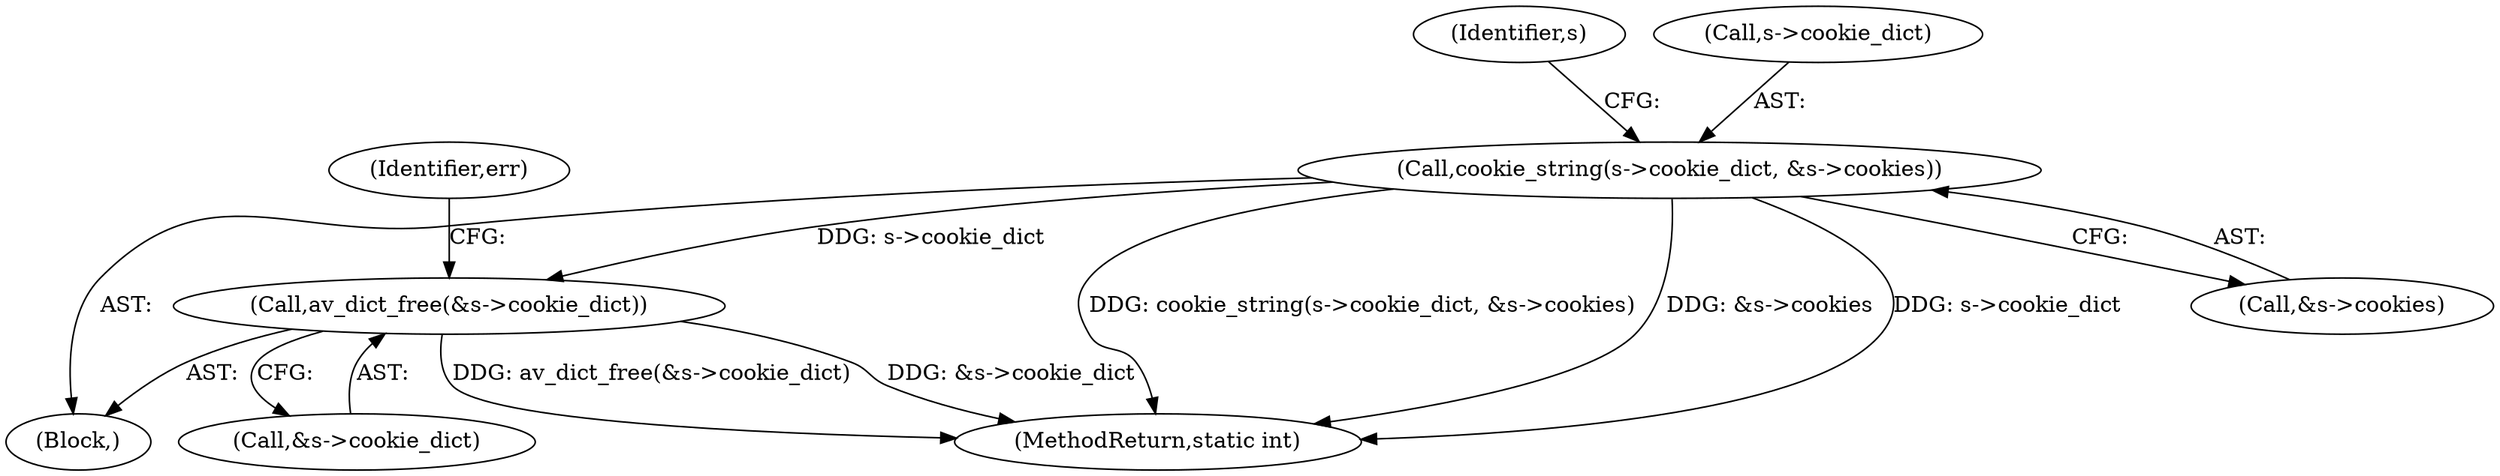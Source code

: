 digraph "0_FFmpeg_2a05c8f813de6f2278827734bf8102291e7484aa_3@pointer" {
"1000187" [label="(Call,cookie_string(s->cookie_dict, &s->cookies))"];
"1000195" [label="(Call,av_dict_free(&s->cookie_dict))"];
"1000187" [label="(Call,cookie_string(s->cookie_dict, &s->cookies))"];
"1000104" [label="(Block,)"];
"1000195" [label="(Call,av_dict_free(&s->cookie_dict))"];
"1000191" [label="(Call,&s->cookies)"];
"1000201" [label="(Identifier,err)"];
"1000196" [label="(Call,&s->cookie_dict)"];
"1000198" [label="(Identifier,s)"];
"1000188" [label="(Call,s->cookie_dict)"];
"1000202" [label="(MethodReturn,static int)"];
"1000187" -> "1000104"  [label="AST: "];
"1000187" -> "1000191"  [label="CFG: "];
"1000188" -> "1000187"  [label="AST: "];
"1000191" -> "1000187"  [label="AST: "];
"1000198" -> "1000187"  [label="CFG: "];
"1000187" -> "1000202"  [label="DDG: cookie_string(s->cookie_dict, &s->cookies)"];
"1000187" -> "1000202"  [label="DDG: &s->cookies"];
"1000187" -> "1000202"  [label="DDG: s->cookie_dict"];
"1000187" -> "1000195"  [label="DDG: s->cookie_dict"];
"1000195" -> "1000104"  [label="AST: "];
"1000195" -> "1000196"  [label="CFG: "];
"1000196" -> "1000195"  [label="AST: "];
"1000201" -> "1000195"  [label="CFG: "];
"1000195" -> "1000202"  [label="DDG: av_dict_free(&s->cookie_dict)"];
"1000195" -> "1000202"  [label="DDG: &s->cookie_dict"];
}
